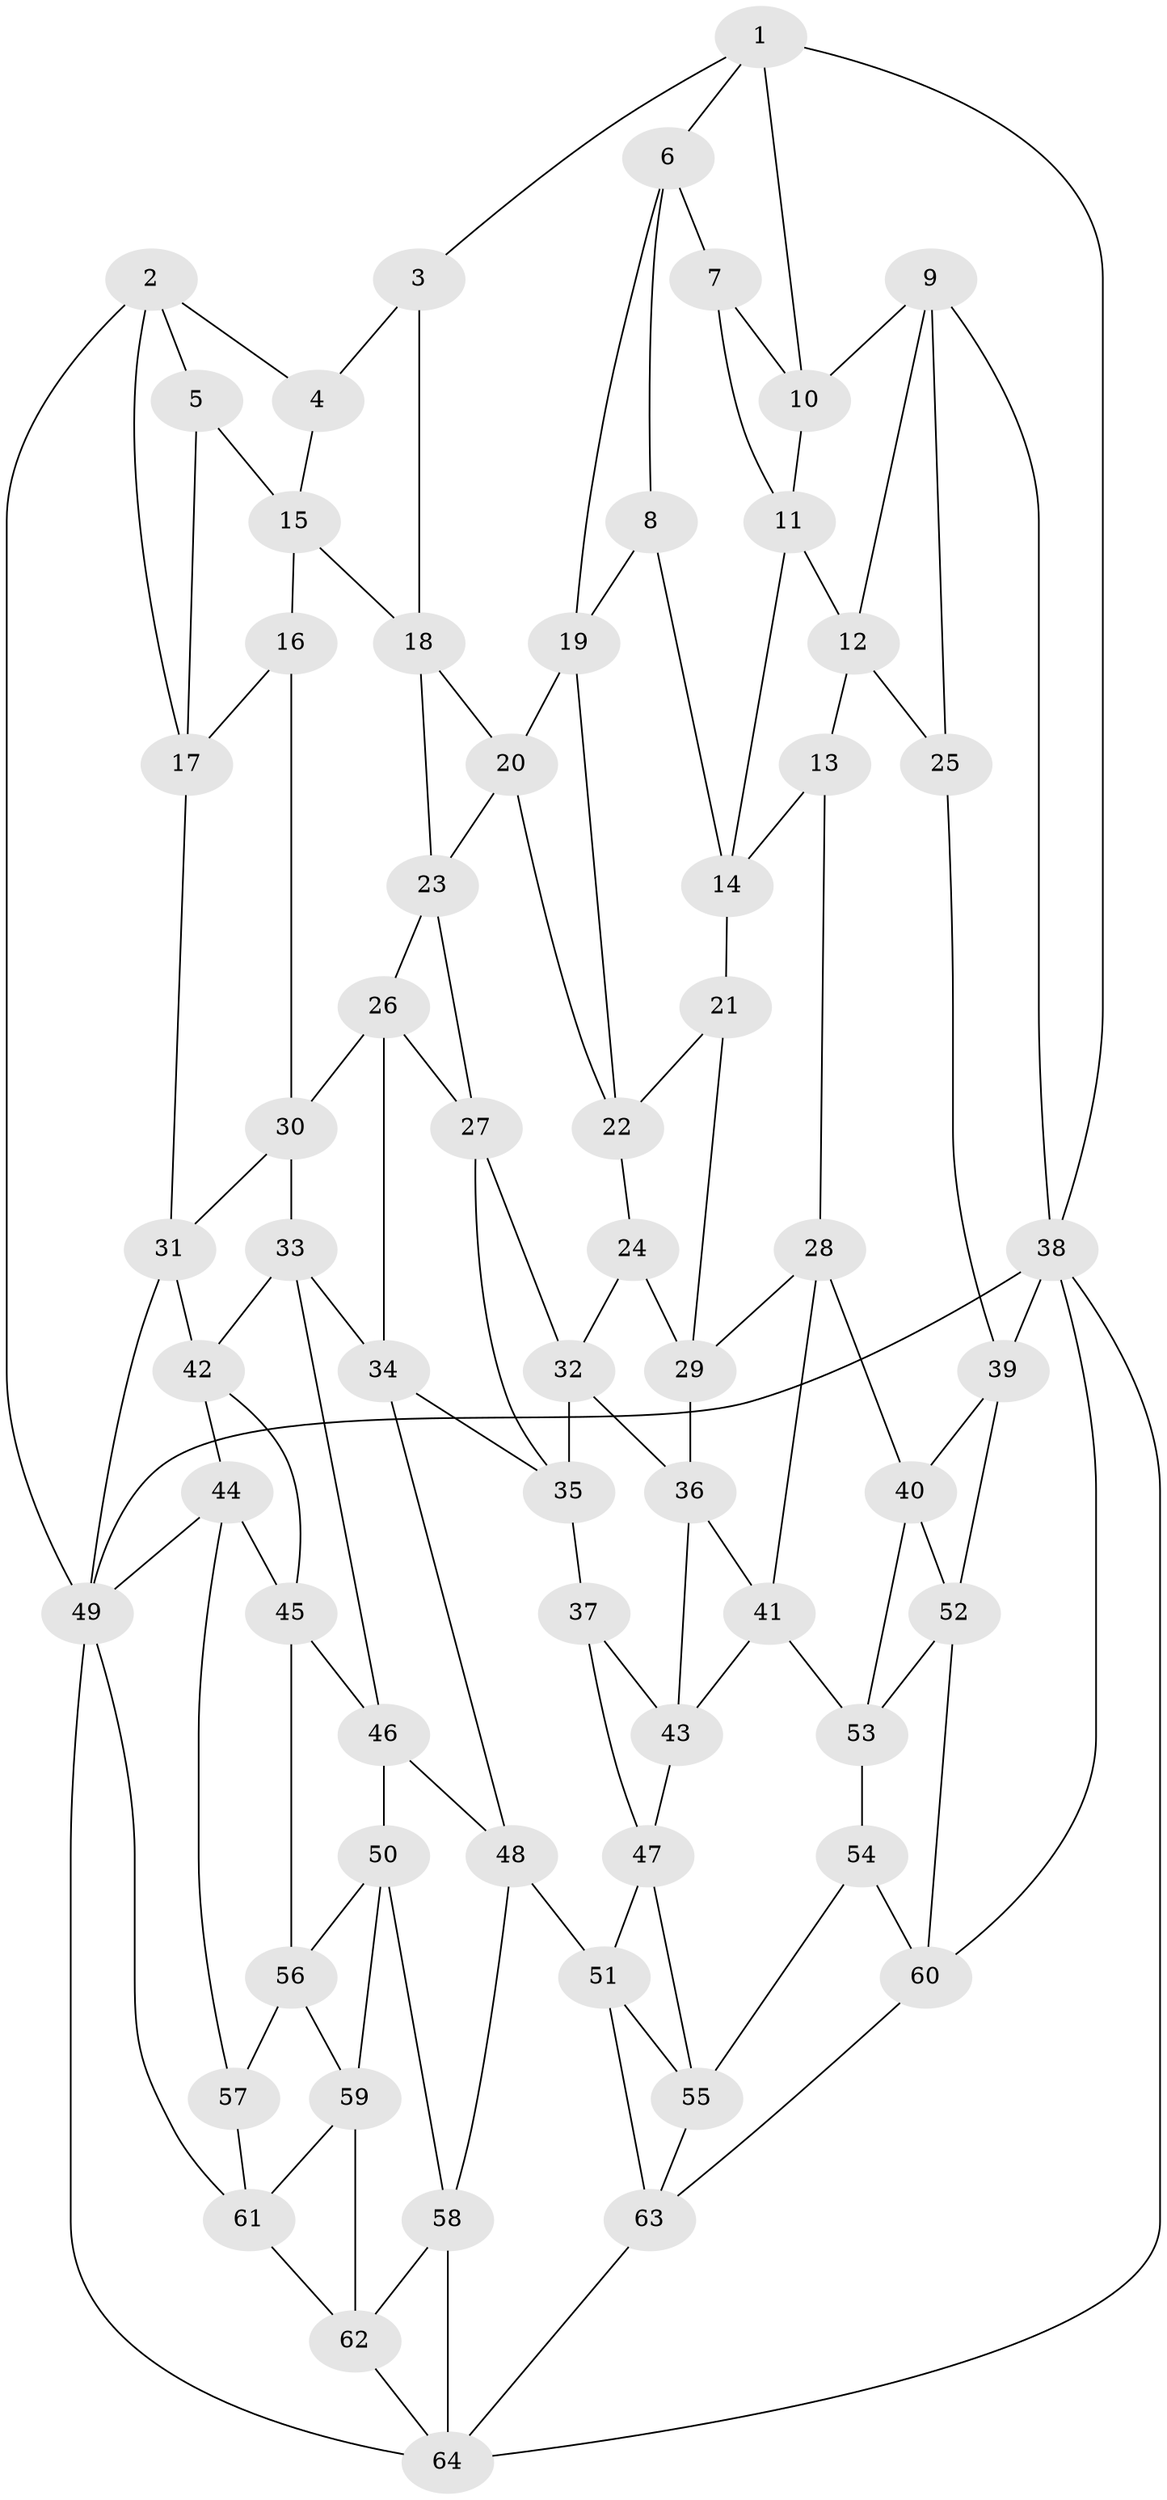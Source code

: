 // original degree distribution, {3: 0.015748031496062992, 4: 0.2204724409448819, 5: 0.5669291338582677, 6: 0.1968503937007874}
// Generated by graph-tools (version 1.1) at 2025/51/03/09/25 03:51:11]
// undirected, 64 vertices, 124 edges
graph export_dot {
graph [start="1"]
  node [color=gray90,style=filled];
  1;
  2;
  3;
  4;
  5;
  6;
  7;
  8;
  9;
  10;
  11;
  12;
  13;
  14;
  15;
  16;
  17;
  18;
  19;
  20;
  21;
  22;
  23;
  24;
  25;
  26;
  27;
  28;
  29;
  30;
  31;
  32;
  33;
  34;
  35;
  36;
  37;
  38;
  39;
  40;
  41;
  42;
  43;
  44;
  45;
  46;
  47;
  48;
  49;
  50;
  51;
  52;
  53;
  54;
  55;
  56;
  57;
  58;
  59;
  60;
  61;
  62;
  63;
  64;
  1 -- 3 [weight=1.0];
  1 -- 6 [weight=1.0];
  1 -- 10 [weight=1.0];
  1 -- 38 [weight=1.0];
  2 -- 4 [weight=1.0];
  2 -- 5 [weight=1.0];
  2 -- 17 [weight=1.0];
  2 -- 49 [weight=1.0];
  3 -- 4 [weight=1.0];
  3 -- 18 [weight=1.0];
  4 -- 15 [weight=1.0];
  5 -- 15 [weight=1.0];
  5 -- 17 [weight=1.0];
  6 -- 7 [weight=1.0];
  6 -- 8 [weight=1.0];
  6 -- 19 [weight=1.0];
  7 -- 10 [weight=1.0];
  7 -- 11 [weight=1.0];
  8 -- 14 [weight=1.0];
  8 -- 19 [weight=1.0];
  9 -- 10 [weight=1.0];
  9 -- 12 [weight=1.0];
  9 -- 25 [weight=1.0];
  9 -- 38 [weight=1.0];
  10 -- 11 [weight=1.0];
  11 -- 12 [weight=1.0];
  11 -- 14 [weight=1.0];
  12 -- 13 [weight=1.0];
  12 -- 25 [weight=1.0];
  13 -- 14 [weight=1.0];
  13 -- 28 [weight=1.0];
  14 -- 21 [weight=1.0];
  15 -- 16 [weight=1.0];
  15 -- 18 [weight=1.0];
  16 -- 17 [weight=1.0];
  16 -- 30 [weight=1.0];
  17 -- 31 [weight=1.0];
  18 -- 20 [weight=1.0];
  18 -- 23 [weight=1.0];
  19 -- 20 [weight=1.0];
  19 -- 22 [weight=1.0];
  20 -- 22 [weight=1.0];
  20 -- 23 [weight=1.0];
  21 -- 22 [weight=1.0];
  21 -- 29 [weight=1.0];
  22 -- 24 [weight=1.0];
  23 -- 26 [weight=1.0];
  23 -- 27 [weight=1.0];
  24 -- 29 [weight=1.0];
  24 -- 32 [weight=1.0];
  25 -- 39 [weight=1.0];
  26 -- 27 [weight=1.0];
  26 -- 30 [weight=1.0];
  26 -- 34 [weight=1.0];
  27 -- 32 [weight=1.0];
  27 -- 35 [weight=1.0];
  28 -- 29 [weight=1.0];
  28 -- 40 [weight=1.0];
  28 -- 41 [weight=1.0];
  29 -- 36 [weight=1.0];
  30 -- 31 [weight=1.0];
  30 -- 33 [weight=1.0];
  31 -- 42 [weight=1.0];
  31 -- 49 [weight=1.0];
  32 -- 35 [weight=1.0];
  32 -- 36 [weight=1.0];
  33 -- 34 [weight=1.0];
  33 -- 42 [weight=1.0];
  33 -- 46 [weight=1.0];
  34 -- 35 [weight=1.0];
  34 -- 48 [weight=1.0];
  35 -- 37 [weight=1.0];
  36 -- 41 [weight=1.0];
  36 -- 43 [weight=1.0];
  37 -- 43 [weight=1.0];
  37 -- 47 [weight=1.0];
  38 -- 39 [weight=1.0];
  38 -- 49 [weight=1.0];
  38 -- 60 [weight=1.0];
  38 -- 64 [weight=1.0];
  39 -- 40 [weight=1.0];
  39 -- 52 [weight=1.0];
  40 -- 52 [weight=1.0];
  40 -- 53 [weight=1.0];
  41 -- 43 [weight=1.0];
  41 -- 53 [weight=1.0];
  42 -- 44 [weight=1.0];
  42 -- 45 [weight=1.0];
  43 -- 47 [weight=1.0];
  44 -- 45 [weight=1.0];
  44 -- 49 [weight=1.0];
  44 -- 57 [weight=1.0];
  45 -- 46 [weight=1.0];
  45 -- 56 [weight=1.0];
  46 -- 48 [weight=1.0];
  46 -- 50 [weight=1.0];
  47 -- 51 [weight=1.0];
  47 -- 55 [weight=1.0];
  48 -- 51 [weight=2.0];
  48 -- 58 [weight=1.0];
  49 -- 61 [weight=1.0];
  49 -- 64 [weight=1.0];
  50 -- 56 [weight=1.0];
  50 -- 58 [weight=1.0];
  50 -- 59 [weight=1.0];
  51 -- 55 [weight=1.0];
  51 -- 63 [weight=1.0];
  52 -- 53 [weight=1.0];
  52 -- 60 [weight=1.0];
  53 -- 54 [weight=1.0];
  54 -- 55 [weight=1.0];
  54 -- 60 [weight=1.0];
  55 -- 63 [weight=1.0];
  56 -- 57 [weight=1.0];
  56 -- 59 [weight=1.0];
  57 -- 61 [weight=1.0];
  58 -- 62 [weight=1.0];
  58 -- 64 [weight=1.0];
  59 -- 61 [weight=1.0];
  59 -- 62 [weight=1.0];
  60 -- 63 [weight=1.0];
  61 -- 62 [weight=1.0];
  62 -- 64 [weight=1.0];
  63 -- 64 [weight=1.0];
}
